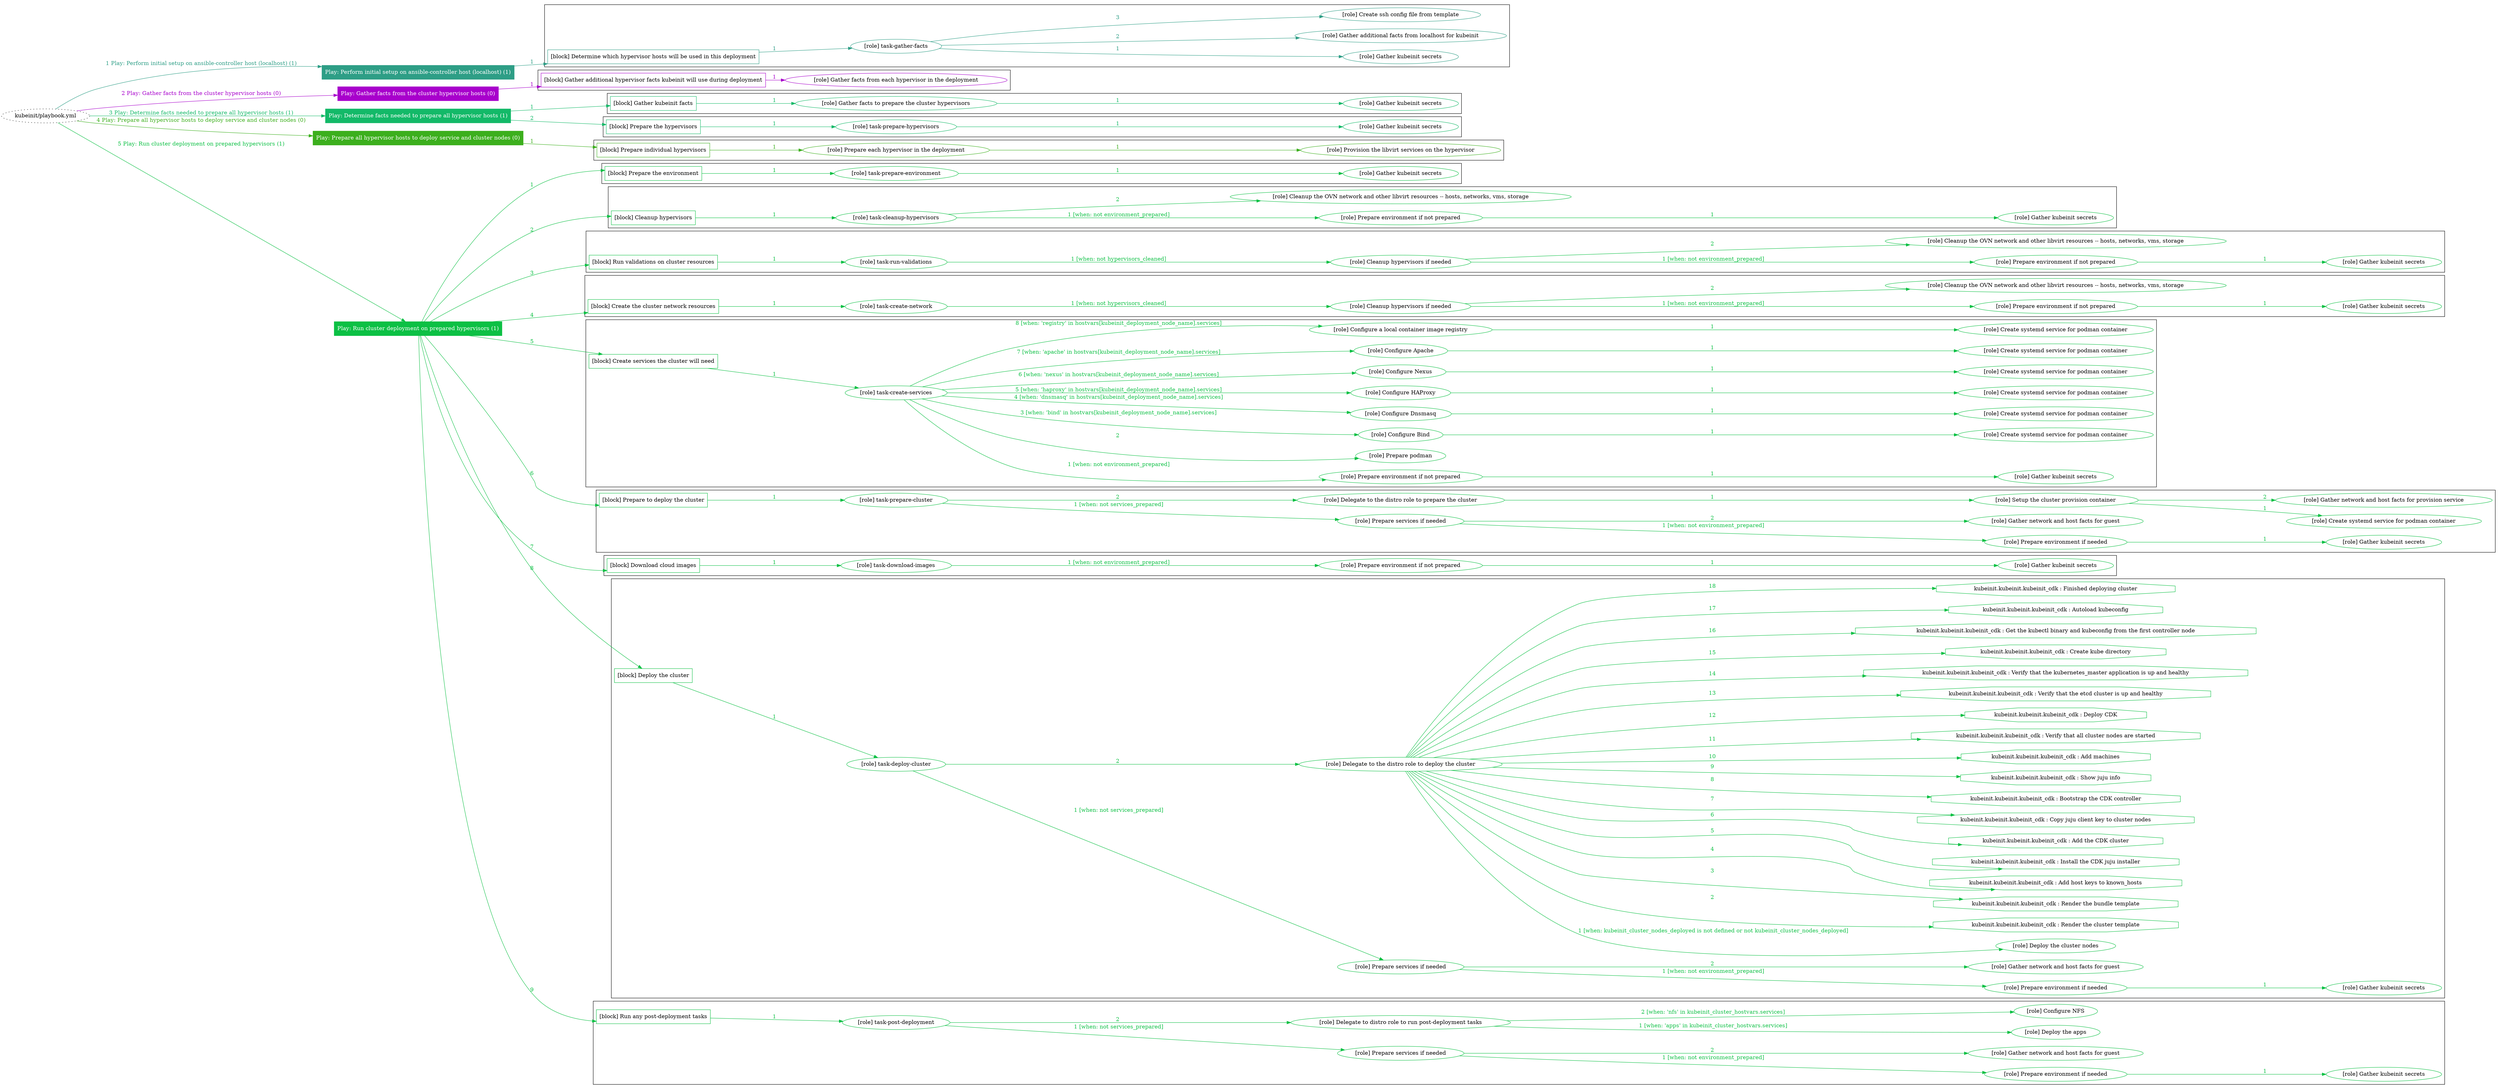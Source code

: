 digraph {
	graph [concentrate=true ordering=in rankdir=LR ratio=fill]
	edge [esep=5 sep=10]
	"kubeinit/playbook.yml" [URL="/home/runner/work/kubeinit/kubeinit/kubeinit/playbook.yml" id=playbook_74b9b837 style=dotted]
	"kubeinit/playbook.yml" -> play_cb6128c9 [label="1 Play: Perform initial setup on ansible-controller host (localhost) (1)" color="#2e9e86" fontcolor="#2e9e86" id=edge_play_cb6128c9 labeltooltip="1 Play: Perform initial setup on ansible-controller host (localhost) (1)" tooltip="1 Play: Perform initial setup on ansible-controller host (localhost) (1)"]
	subgraph "Play: Perform initial setup on ansible-controller host (localhost) (1)" {
		play_cb6128c9 [label="Play: Perform initial setup on ansible-controller host (localhost) (1)" URL="/home/runner/work/kubeinit/kubeinit/kubeinit/playbook.yml" color="#2e9e86" fontcolor="#ffffff" id=play_cb6128c9 shape=box style=filled tooltip=localhost]
		play_cb6128c9 -> block_68d87daf [label=1 color="#2e9e86" fontcolor="#2e9e86" id=edge_block_68d87daf labeltooltip=1 tooltip=1]
		subgraph cluster_block_68d87daf {
			block_68d87daf [label="[block] Determine which hypervisor hosts will be used in this deployment" URL="/home/runner/work/kubeinit/kubeinit/kubeinit/playbook.yml" color="#2e9e86" id=block_68d87daf labeltooltip="Determine which hypervisor hosts will be used in this deployment" shape=box tooltip="Determine which hypervisor hosts will be used in this deployment"]
			block_68d87daf -> role_e45ab89a [label="1 " color="#2e9e86" fontcolor="#2e9e86" id=edge_role_e45ab89a labeltooltip="1 " tooltip="1 "]
			subgraph "task-gather-facts" {
				role_e45ab89a [label="[role] task-gather-facts" URL="/home/runner/work/kubeinit/kubeinit/kubeinit/playbook.yml" color="#2e9e86" id=role_e45ab89a tooltip="task-gather-facts"]
				role_e45ab89a -> role_62c7c957 [label="1 " color="#2e9e86" fontcolor="#2e9e86" id=edge_role_62c7c957 labeltooltip="1 " tooltip="1 "]
				subgraph "Gather kubeinit secrets" {
					role_62c7c957 [label="[role] Gather kubeinit secrets" URL="/home/runner/.ansible/collections/ansible_collections/kubeinit/kubeinit/roles/kubeinit_prepare/tasks/build_hypervisors_group.yml" color="#2e9e86" id=role_62c7c957 tooltip="Gather kubeinit secrets"]
				}
				role_e45ab89a -> role_e9f162c2 [label="2 " color="#2e9e86" fontcolor="#2e9e86" id=edge_role_e9f162c2 labeltooltip="2 " tooltip="2 "]
				subgraph "Gather additional facts from localhost for kubeinit" {
					role_e9f162c2 [label="[role] Gather additional facts from localhost for kubeinit" URL="/home/runner/.ansible/collections/ansible_collections/kubeinit/kubeinit/roles/kubeinit_prepare/tasks/build_hypervisors_group.yml" color="#2e9e86" id=role_e9f162c2 tooltip="Gather additional facts from localhost for kubeinit"]
				}
				role_e45ab89a -> role_9b4baa93 [label="3 " color="#2e9e86" fontcolor="#2e9e86" id=edge_role_9b4baa93 labeltooltip="3 " tooltip="3 "]
				subgraph "Create ssh config file from template" {
					role_9b4baa93 [label="[role] Create ssh config file from template" URL="/home/runner/.ansible/collections/ansible_collections/kubeinit/kubeinit/roles/kubeinit_prepare/tasks/build_hypervisors_group.yml" color="#2e9e86" id=role_9b4baa93 tooltip="Create ssh config file from template"]
				}
			}
		}
	}
	"kubeinit/playbook.yml" -> play_8d3b40df [label="2 Play: Gather facts from the cluster hypervisor hosts (0)" color="#a800cc" fontcolor="#a800cc" id=edge_play_8d3b40df labeltooltip="2 Play: Gather facts from the cluster hypervisor hosts (0)" tooltip="2 Play: Gather facts from the cluster hypervisor hosts (0)"]
	subgraph "Play: Gather facts from the cluster hypervisor hosts (0)" {
		play_8d3b40df [label="Play: Gather facts from the cluster hypervisor hosts (0)" URL="/home/runner/work/kubeinit/kubeinit/kubeinit/playbook.yml" color="#a800cc" fontcolor="#ffffff" id=play_8d3b40df shape=box style=filled tooltip="Play: Gather facts from the cluster hypervisor hosts (0)"]
		play_8d3b40df -> block_5e7b6834 [label=1 color="#a800cc" fontcolor="#a800cc" id=edge_block_5e7b6834 labeltooltip=1 tooltip=1]
		subgraph cluster_block_5e7b6834 {
			block_5e7b6834 [label="[block] Gather additional hypervisor facts kubeinit will use during deployment" URL="/home/runner/work/kubeinit/kubeinit/kubeinit/playbook.yml" color="#a800cc" id=block_5e7b6834 labeltooltip="Gather additional hypervisor facts kubeinit will use during deployment" shape=box tooltip="Gather additional hypervisor facts kubeinit will use during deployment"]
			block_5e7b6834 -> role_90ee331c [label="1 " color="#a800cc" fontcolor="#a800cc" id=edge_role_90ee331c labeltooltip="1 " tooltip="1 "]
			subgraph "Gather facts from each hypervisor in the deployment" {
				role_90ee331c [label="[role] Gather facts from each hypervisor in the deployment" URL="/home/runner/work/kubeinit/kubeinit/kubeinit/playbook.yml" color="#a800cc" id=role_90ee331c tooltip="Gather facts from each hypervisor in the deployment"]
			}
		}
	}
	"kubeinit/playbook.yml" -> play_0e49cf30 [label="3 Play: Determine facts needed to prepare all hypervisor hosts (1)" color="#13b968" fontcolor="#13b968" id=edge_play_0e49cf30 labeltooltip="3 Play: Determine facts needed to prepare all hypervisor hosts (1)" tooltip="3 Play: Determine facts needed to prepare all hypervisor hosts (1)"]
	subgraph "Play: Determine facts needed to prepare all hypervisor hosts (1)" {
		play_0e49cf30 [label="Play: Determine facts needed to prepare all hypervisor hosts (1)" URL="/home/runner/work/kubeinit/kubeinit/kubeinit/playbook.yml" color="#13b968" fontcolor="#ffffff" id=play_0e49cf30 shape=box style=filled tooltip=localhost]
		play_0e49cf30 -> block_2b85941a [label=1 color="#13b968" fontcolor="#13b968" id=edge_block_2b85941a labeltooltip=1 tooltip=1]
		subgraph cluster_block_2b85941a {
			block_2b85941a [label="[block] Gather kubeinit facts" URL="/home/runner/work/kubeinit/kubeinit/kubeinit/playbook.yml" color="#13b968" id=block_2b85941a labeltooltip="Gather kubeinit facts" shape=box tooltip="Gather kubeinit facts"]
			block_2b85941a -> role_734cbf9d [label="1 " color="#13b968" fontcolor="#13b968" id=edge_role_734cbf9d labeltooltip="1 " tooltip="1 "]
			subgraph "Gather facts to prepare the cluster hypervisors" {
				role_734cbf9d [label="[role] Gather facts to prepare the cluster hypervisors" URL="/home/runner/work/kubeinit/kubeinit/kubeinit/playbook.yml" color="#13b968" id=role_734cbf9d tooltip="Gather facts to prepare the cluster hypervisors"]
				role_734cbf9d -> role_45d5f72b [label="1 " color="#13b968" fontcolor="#13b968" id=edge_role_45d5f72b labeltooltip="1 " tooltip="1 "]
				subgraph "Gather kubeinit secrets" {
					role_45d5f72b [label="[role] Gather kubeinit secrets" URL="/home/runner/.ansible/collections/ansible_collections/kubeinit/kubeinit/roles/kubeinit_prepare/tasks/gather_kubeinit_facts.yml" color="#13b968" id=role_45d5f72b tooltip="Gather kubeinit secrets"]
				}
			}
		}
		play_0e49cf30 -> block_214666ce [label=2 color="#13b968" fontcolor="#13b968" id=edge_block_214666ce labeltooltip=2 tooltip=2]
		subgraph cluster_block_214666ce {
			block_214666ce [label="[block] Prepare the hypervisors" URL="/home/runner/work/kubeinit/kubeinit/kubeinit/playbook.yml" color="#13b968" id=block_214666ce labeltooltip="Prepare the hypervisors" shape=box tooltip="Prepare the hypervisors"]
			block_214666ce -> role_1ff49be8 [label="1 " color="#13b968" fontcolor="#13b968" id=edge_role_1ff49be8 labeltooltip="1 " tooltip="1 "]
			subgraph "task-prepare-hypervisors" {
				role_1ff49be8 [label="[role] task-prepare-hypervisors" URL="/home/runner/work/kubeinit/kubeinit/kubeinit/playbook.yml" color="#13b968" id=role_1ff49be8 tooltip="task-prepare-hypervisors"]
				role_1ff49be8 -> role_e4c354c8 [label="1 " color="#13b968" fontcolor="#13b968" id=edge_role_e4c354c8 labeltooltip="1 " tooltip="1 "]
				subgraph "Gather kubeinit secrets" {
					role_e4c354c8 [label="[role] Gather kubeinit secrets" URL="/home/runner/.ansible/collections/ansible_collections/kubeinit/kubeinit/roles/kubeinit_prepare/tasks/gather_kubeinit_facts.yml" color="#13b968" id=role_e4c354c8 tooltip="Gather kubeinit secrets"]
				}
			}
		}
	}
	"kubeinit/playbook.yml" -> play_a740b4a8 [label="4 Play: Prepare all hypervisor hosts to deploy service and cluster nodes (0)" color="#3caf1d" fontcolor="#3caf1d" id=edge_play_a740b4a8 labeltooltip="4 Play: Prepare all hypervisor hosts to deploy service and cluster nodes (0)" tooltip="4 Play: Prepare all hypervisor hosts to deploy service and cluster nodes (0)"]
	subgraph "Play: Prepare all hypervisor hosts to deploy service and cluster nodes (0)" {
		play_a740b4a8 [label="Play: Prepare all hypervisor hosts to deploy service and cluster nodes (0)" URL="/home/runner/work/kubeinit/kubeinit/kubeinit/playbook.yml" color="#3caf1d" fontcolor="#ffffff" id=play_a740b4a8 shape=box style=filled tooltip="Play: Prepare all hypervisor hosts to deploy service and cluster nodes (0)"]
		play_a740b4a8 -> block_0532639c [label=1 color="#3caf1d" fontcolor="#3caf1d" id=edge_block_0532639c labeltooltip=1 tooltip=1]
		subgraph cluster_block_0532639c {
			block_0532639c [label="[block] Prepare individual hypervisors" URL="/home/runner/work/kubeinit/kubeinit/kubeinit/playbook.yml" color="#3caf1d" id=block_0532639c labeltooltip="Prepare individual hypervisors" shape=box tooltip="Prepare individual hypervisors"]
			block_0532639c -> role_37164270 [label="1 " color="#3caf1d" fontcolor="#3caf1d" id=edge_role_37164270 labeltooltip="1 " tooltip="1 "]
			subgraph "Prepare each hypervisor in the deployment" {
				role_37164270 [label="[role] Prepare each hypervisor in the deployment" URL="/home/runner/work/kubeinit/kubeinit/kubeinit/playbook.yml" color="#3caf1d" id=role_37164270 tooltip="Prepare each hypervisor in the deployment"]
				role_37164270 -> role_5d190d80 [label="1 " color="#3caf1d" fontcolor="#3caf1d" id=edge_role_5d190d80 labeltooltip="1 " tooltip="1 "]
				subgraph "Provision the libvirt services on the hypervisor" {
					role_5d190d80 [label="[role] Provision the libvirt services on the hypervisor" URL="/home/runner/.ansible/collections/ansible_collections/kubeinit/kubeinit/roles/kubeinit_prepare/tasks/prepare_hypervisor.yml" color="#3caf1d" id=role_5d190d80 tooltip="Provision the libvirt services on the hypervisor"]
				}
			}
		}
	}
	"kubeinit/playbook.yml" -> play_64e8f855 [label="5 Play: Run cluster deployment on prepared hypervisors (1)" color="#0cc044" fontcolor="#0cc044" id=edge_play_64e8f855 labeltooltip="5 Play: Run cluster deployment on prepared hypervisors (1)" tooltip="5 Play: Run cluster deployment on prepared hypervisors (1)"]
	subgraph "Play: Run cluster deployment on prepared hypervisors (1)" {
		play_64e8f855 [label="Play: Run cluster deployment on prepared hypervisors (1)" URL="/home/runner/work/kubeinit/kubeinit/kubeinit/playbook.yml" color="#0cc044" fontcolor="#ffffff" id=play_64e8f855 shape=box style=filled tooltip=localhost]
		play_64e8f855 -> block_0c409f95 [label=1 color="#0cc044" fontcolor="#0cc044" id=edge_block_0c409f95 labeltooltip=1 tooltip=1]
		subgraph cluster_block_0c409f95 {
			block_0c409f95 [label="[block] Prepare the environment" URL="/home/runner/work/kubeinit/kubeinit/kubeinit/playbook.yml" color="#0cc044" id=block_0c409f95 labeltooltip="Prepare the environment" shape=box tooltip="Prepare the environment"]
			block_0c409f95 -> role_007ab967 [label="1 " color="#0cc044" fontcolor="#0cc044" id=edge_role_007ab967 labeltooltip="1 " tooltip="1 "]
			subgraph "task-prepare-environment" {
				role_007ab967 [label="[role] task-prepare-environment" URL="/home/runner/work/kubeinit/kubeinit/kubeinit/playbook.yml" color="#0cc044" id=role_007ab967 tooltip="task-prepare-environment"]
				role_007ab967 -> role_e6ddeab7 [label="1 " color="#0cc044" fontcolor="#0cc044" id=edge_role_e6ddeab7 labeltooltip="1 " tooltip="1 "]
				subgraph "Gather kubeinit secrets" {
					role_e6ddeab7 [label="[role] Gather kubeinit secrets" URL="/home/runner/.ansible/collections/ansible_collections/kubeinit/kubeinit/roles/kubeinit_prepare/tasks/gather_kubeinit_facts.yml" color="#0cc044" id=role_e6ddeab7 tooltip="Gather kubeinit secrets"]
				}
			}
		}
		play_64e8f855 -> block_1e3b0181 [label=2 color="#0cc044" fontcolor="#0cc044" id=edge_block_1e3b0181 labeltooltip=2 tooltip=2]
		subgraph cluster_block_1e3b0181 {
			block_1e3b0181 [label="[block] Cleanup hypervisors" URL="/home/runner/work/kubeinit/kubeinit/kubeinit/playbook.yml" color="#0cc044" id=block_1e3b0181 labeltooltip="Cleanup hypervisors" shape=box tooltip="Cleanup hypervisors"]
			block_1e3b0181 -> role_24b77a53 [label="1 " color="#0cc044" fontcolor="#0cc044" id=edge_role_24b77a53 labeltooltip="1 " tooltip="1 "]
			subgraph "task-cleanup-hypervisors" {
				role_24b77a53 [label="[role] task-cleanup-hypervisors" URL="/home/runner/work/kubeinit/kubeinit/kubeinit/playbook.yml" color="#0cc044" id=role_24b77a53 tooltip="task-cleanup-hypervisors"]
				role_24b77a53 -> role_3ee3a8bc [label="1 [when: not environment_prepared]" color="#0cc044" fontcolor="#0cc044" id=edge_role_3ee3a8bc labeltooltip="1 [when: not environment_prepared]" tooltip="1 [when: not environment_prepared]"]
				subgraph "Prepare environment if not prepared" {
					role_3ee3a8bc [label="[role] Prepare environment if not prepared" URL="/home/runner/.ansible/collections/ansible_collections/kubeinit/kubeinit/roles/kubeinit_prepare/tasks/cleanup_hypervisors.yml" color="#0cc044" id=role_3ee3a8bc tooltip="Prepare environment if not prepared"]
					role_3ee3a8bc -> role_c7ae40b1 [label="1 " color="#0cc044" fontcolor="#0cc044" id=edge_role_c7ae40b1 labeltooltip="1 " tooltip="1 "]
					subgraph "Gather kubeinit secrets" {
						role_c7ae40b1 [label="[role] Gather kubeinit secrets" URL="/home/runner/.ansible/collections/ansible_collections/kubeinit/kubeinit/roles/kubeinit_prepare/tasks/gather_kubeinit_facts.yml" color="#0cc044" id=role_c7ae40b1 tooltip="Gather kubeinit secrets"]
					}
				}
				role_24b77a53 -> role_521294d5 [label="2 " color="#0cc044" fontcolor="#0cc044" id=edge_role_521294d5 labeltooltip="2 " tooltip="2 "]
				subgraph "Cleanup the OVN network and other libvirt resources -- hosts, networks, vms, storage" {
					role_521294d5 [label="[role] Cleanup the OVN network and other libvirt resources -- hosts, networks, vms, storage" URL="/home/runner/.ansible/collections/ansible_collections/kubeinit/kubeinit/roles/kubeinit_prepare/tasks/cleanup_hypervisors.yml" color="#0cc044" id=role_521294d5 tooltip="Cleanup the OVN network and other libvirt resources -- hosts, networks, vms, storage"]
				}
			}
		}
		play_64e8f855 -> block_4379a05d [label=3 color="#0cc044" fontcolor="#0cc044" id=edge_block_4379a05d labeltooltip=3 tooltip=3]
		subgraph cluster_block_4379a05d {
			block_4379a05d [label="[block] Run validations on cluster resources" URL="/home/runner/work/kubeinit/kubeinit/kubeinit/playbook.yml" color="#0cc044" id=block_4379a05d labeltooltip="Run validations on cluster resources" shape=box tooltip="Run validations on cluster resources"]
			block_4379a05d -> role_0196818a [label="1 " color="#0cc044" fontcolor="#0cc044" id=edge_role_0196818a labeltooltip="1 " tooltip="1 "]
			subgraph "task-run-validations" {
				role_0196818a [label="[role] task-run-validations" URL="/home/runner/work/kubeinit/kubeinit/kubeinit/playbook.yml" color="#0cc044" id=role_0196818a tooltip="task-run-validations"]
				role_0196818a -> role_8916017a [label="1 [when: not hypervisors_cleaned]" color="#0cc044" fontcolor="#0cc044" id=edge_role_8916017a labeltooltip="1 [when: not hypervisors_cleaned]" tooltip="1 [when: not hypervisors_cleaned]"]
				subgraph "Cleanup hypervisors if needed" {
					role_8916017a [label="[role] Cleanup hypervisors if needed" URL="/home/runner/.ansible/collections/ansible_collections/kubeinit/kubeinit/roles/kubeinit_validations/tasks/main.yml" color="#0cc044" id=role_8916017a tooltip="Cleanup hypervisors if needed"]
					role_8916017a -> role_165d2122 [label="1 [when: not environment_prepared]" color="#0cc044" fontcolor="#0cc044" id=edge_role_165d2122 labeltooltip="1 [when: not environment_prepared]" tooltip="1 [when: not environment_prepared]"]
					subgraph "Prepare environment if not prepared" {
						role_165d2122 [label="[role] Prepare environment if not prepared" URL="/home/runner/.ansible/collections/ansible_collections/kubeinit/kubeinit/roles/kubeinit_prepare/tasks/cleanup_hypervisors.yml" color="#0cc044" id=role_165d2122 tooltip="Prepare environment if not prepared"]
						role_165d2122 -> role_3a605954 [label="1 " color="#0cc044" fontcolor="#0cc044" id=edge_role_3a605954 labeltooltip="1 " tooltip="1 "]
						subgraph "Gather kubeinit secrets" {
							role_3a605954 [label="[role] Gather kubeinit secrets" URL="/home/runner/.ansible/collections/ansible_collections/kubeinit/kubeinit/roles/kubeinit_prepare/tasks/gather_kubeinit_facts.yml" color="#0cc044" id=role_3a605954 tooltip="Gather kubeinit secrets"]
						}
					}
					role_8916017a -> role_fe0e7e5e [label="2 " color="#0cc044" fontcolor="#0cc044" id=edge_role_fe0e7e5e labeltooltip="2 " tooltip="2 "]
					subgraph "Cleanup the OVN network and other libvirt resources -- hosts, networks, vms, storage" {
						role_fe0e7e5e [label="[role] Cleanup the OVN network and other libvirt resources -- hosts, networks, vms, storage" URL="/home/runner/.ansible/collections/ansible_collections/kubeinit/kubeinit/roles/kubeinit_prepare/tasks/cleanup_hypervisors.yml" color="#0cc044" id=role_fe0e7e5e tooltip="Cleanup the OVN network and other libvirt resources -- hosts, networks, vms, storage"]
					}
				}
			}
		}
		play_64e8f855 -> block_f03aaf1e [label=4 color="#0cc044" fontcolor="#0cc044" id=edge_block_f03aaf1e labeltooltip=4 tooltip=4]
		subgraph cluster_block_f03aaf1e {
			block_f03aaf1e [label="[block] Create the cluster network resources" URL="/home/runner/work/kubeinit/kubeinit/kubeinit/playbook.yml" color="#0cc044" id=block_f03aaf1e labeltooltip="Create the cluster network resources" shape=box tooltip="Create the cluster network resources"]
			block_f03aaf1e -> role_8a92bd11 [label="1 " color="#0cc044" fontcolor="#0cc044" id=edge_role_8a92bd11 labeltooltip="1 " tooltip="1 "]
			subgraph "task-create-network" {
				role_8a92bd11 [label="[role] task-create-network" URL="/home/runner/work/kubeinit/kubeinit/kubeinit/playbook.yml" color="#0cc044" id=role_8a92bd11 tooltip="task-create-network"]
				role_8a92bd11 -> role_09925e36 [label="1 [when: not hypervisors_cleaned]" color="#0cc044" fontcolor="#0cc044" id=edge_role_09925e36 labeltooltip="1 [when: not hypervisors_cleaned]" tooltip="1 [when: not hypervisors_cleaned]"]
				subgraph "Cleanup hypervisors if needed" {
					role_09925e36 [label="[role] Cleanup hypervisors if needed" URL="/home/runner/.ansible/collections/ansible_collections/kubeinit/kubeinit/roles/kubeinit_libvirt/tasks/create_network.yml" color="#0cc044" id=role_09925e36 tooltip="Cleanup hypervisors if needed"]
					role_09925e36 -> role_ef592978 [label="1 [when: not environment_prepared]" color="#0cc044" fontcolor="#0cc044" id=edge_role_ef592978 labeltooltip="1 [when: not environment_prepared]" tooltip="1 [when: not environment_prepared]"]
					subgraph "Prepare environment if not prepared" {
						role_ef592978 [label="[role] Prepare environment if not prepared" URL="/home/runner/.ansible/collections/ansible_collections/kubeinit/kubeinit/roles/kubeinit_prepare/tasks/cleanup_hypervisors.yml" color="#0cc044" id=role_ef592978 tooltip="Prepare environment if not prepared"]
						role_ef592978 -> role_051a9ae9 [label="1 " color="#0cc044" fontcolor="#0cc044" id=edge_role_051a9ae9 labeltooltip="1 " tooltip="1 "]
						subgraph "Gather kubeinit secrets" {
							role_051a9ae9 [label="[role] Gather kubeinit secrets" URL="/home/runner/.ansible/collections/ansible_collections/kubeinit/kubeinit/roles/kubeinit_prepare/tasks/gather_kubeinit_facts.yml" color="#0cc044" id=role_051a9ae9 tooltip="Gather kubeinit secrets"]
						}
					}
					role_09925e36 -> role_99a25b15 [label="2 " color="#0cc044" fontcolor="#0cc044" id=edge_role_99a25b15 labeltooltip="2 " tooltip="2 "]
					subgraph "Cleanup the OVN network and other libvirt resources -- hosts, networks, vms, storage" {
						role_99a25b15 [label="[role] Cleanup the OVN network and other libvirt resources -- hosts, networks, vms, storage" URL="/home/runner/.ansible/collections/ansible_collections/kubeinit/kubeinit/roles/kubeinit_prepare/tasks/cleanup_hypervisors.yml" color="#0cc044" id=role_99a25b15 tooltip="Cleanup the OVN network and other libvirt resources -- hosts, networks, vms, storage"]
					}
				}
			}
		}
		play_64e8f855 -> block_78ec5926 [label=5 color="#0cc044" fontcolor="#0cc044" id=edge_block_78ec5926 labeltooltip=5 tooltip=5]
		subgraph cluster_block_78ec5926 {
			block_78ec5926 [label="[block] Create services the cluster will need" URL="/home/runner/work/kubeinit/kubeinit/kubeinit/playbook.yml" color="#0cc044" id=block_78ec5926 labeltooltip="Create services the cluster will need" shape=box tooltip="Create services the cluster will need"]
			block_78ec5926 -> role_74f56410 [label="1 " color="#0cc044" fontcolor="#0cc044" id=edge_role_74f56410 labeltooltip="1 " tooltip="1 "]
			subgraph "task-create-services" {
				role_74f56410 [label="[role] task-create-services" URL="/home/runner/work/kubeinit/kubeinit/kubeinit/playbook.yml" color="#0cc044" id=role_74f56410 tooltip="task-create-services"]
				role_74f56410 -> role_4a7ec701 [label="1 [when: not environment_prepared]" color="#0cc044" fontcolor="#0cc044" id=edge_role_4a7ec701 labeltooltip="1 [when: not environment_prepared]" tooltip="1 [when: not environment_prepared]"]
				subgraph "Prepare environment if not prepared" {
					role_4a7ec701 [label="[role] Prepare environment if not prepared" URL="/home/runner/.ansible/collections/ansible_collections/kubeinit/kubeinit/roles/kubeinit_services/tasks/main.yml" color="#0cc044" id=role_4a7ec701 tooltip="Prepare environment if not prepared"]
					role_4a7ec701 -> role_5b59f577 [label="1 " color="#0cc044" fontcolor="#0cc044" id=edge_role_5b59f577 labeltooltip="1 " tooltip="1 "]
					subgraph "Gather kubeinit secrets" {
						role_5b59f577 [label="[role] Gather kubeinit secrets" URL="/home/runner/.ansible/collections/ansible_collections/kubeinit/kubeinit/roles/kubeinit_prepare/tasks/gather_kubeinit_facts.yml" color="#0cc044" id=role_5b59f577 tooltip="Gather kubeinit secrets"]
					}
				}
				role_74f56410 -> role_84886512 [label="2 " color="#0cc044" fontcolor="#0cc044" id=edge_role_84886512 labeltooltip="2 " tooltip="2 "]
				subgraph "Prepare podman" {
					role_84886512 [label="[role] Prepare podman" URL="/home/runner/.ansible/collections/ansible_collections/kubeinit/kubeinit/roles/kubeinit_services/tasks/00_create_service_pod.yml" color="#0cc044" id=role_84886512 tooltip="Prepare podman"]
				}
				role_74f56410 -> role_83f661e9 [label="3 [when: 'bind' in hostvars[kubeinit_deployment_node_name].services]" color="#0cc044" fontcolor="#0cc044" id=edge_role_83f661e9 labeltooltip="3 [when: 'bind' in hostvars[kubeinit_deployment_node_name].services]" tooltip="3 [when: 'bind' in hostvars[kubeinit_deployment_node_name].services]"]
				subgraph "Configure Bind" {
					role_83f661e9 [label="[role] Configure Bind" URL="/home/runner/.ansible/collections/ansible_collections/kubeinit/kubeinit/roles/kubeinit_services/tasks/start_services_containers.yml" color="#0cc044" id=role_83f661e9 tooltip="Configure Bind"]
					role_83f661e9 -> role_d5cb53a9 [label="1 " color="#0cc044" fontcolor="#0cc044" id=edge_role_d5cb53a9 labeltooltip="1 " tooltip="1 "]
					subgraph "Create systemd service for podman container" {
						role_d5cb53a9 [label="[role] Create systemd service for podman container" URL="/home/runner/.ansible/collections/ansible_collections/kubeinit/kubeinit/roles/kubeinit_bind/tasks/main.yml" color="#0cc044" id=role_d5cb53a9 tooltip="Create systemd service for podman container"]
					}
				}
				role_74f56410 -> role_76089c42 [label="4 [when: 'dnsmasq' in hostvars[kubeinit_deployment_node_name].services]" color="#0cc044" fontcolor="#0cc044" id=edge_role_76089c42 labeltooltip="4 [when: 'dnsmasq' in hostvars[kubeinit_deployment_node_name].services]" tooltip="4 [when: 'dnsmasq' in hostvars[kubeinit_deployment_node_name].services]"]
				subgraph "Configure Dnsmasq" {
					role_76089c42 [label="[role] Configure Dnsmasq" URL="/home/runner/.ansible/collections/ansible_collections/kubeinit/kubeinit/roles/kubeinit_services/tasks/start_services_containers.yml" color="#0cc044" id=role_76089c42 tooltip="Configure Dnsmasq"]
					role_76089c42 -> role_2278c4c8 [label="1 " color="#0cc044" fontcolor="#0cc044" id=edge_role_2278c4c8 labeltooltip="1 " tooltip="1 "]
					subgraph "Create systemd service for podman container" {
						role_2278c4c8 [label="[role] Create systemd service for podman container" URL="/home/runner/.ansible/collections/ansible_collections/kubeinit/kubeinit/roles/kubeinit_dnsmasq/tasks/main.yml" color="#0cc044" id=role_2278c4c8 tooltip="Create systemd service for podman container"]
					}
				}
				role_74f56410 -> role_e17af471 [label="5 [when: 'haproxy' in hostvars[kubeinit_deployment_node_name].services]" color="#0cc044" fontcolor="#0cc044" id=edge_role_e17af471 labeltooltip="5 [when: 'haproxy' in hostvars[kubeinit_deployment_node_name].services]" tooltip="5 [when: 'haproxy' in hostvars[kubeinit_deployment_node_name].services]"]
				subgraph "Configure HAProxy" {
					role_e17af471 [label="[role] Configure HAProxy" URL="/home/runner/.ansible/collections/ansible_collections/kubeinit/kubeinit/roles/kubeinit_services/tasks/start_services_containers.yml" color="#0cc044" id=role_e17af471 tooltip="Configure HAProxy"]
					role_e17af471 -> role_c58196a9 [label="1 " color="#0cc044" fontcolor="#0cc044" id=edge_role_c58196a9 labeltooltip="1 " tooltip="1 "]
					subgraph "Create systemd service for podman container" {
						role_c58196a9 [label="[role] Create systemd service for podman container" URL="/home/runner/.ansible/collections/ansible_collections/kubeinit/kubeinit/roles/kubeinit_haproxy/tasks/main.yml" color="#0cc044" id=role_c58196a9 tooltip="Create systemd service for podman container"]
					}
				}
				role_74f56410 -> role_1c3fc192 [label="6 [when: 'nexus' in hostvars[kubeinit_deployment_node_name].services]" color="#0cc044" fontcolor="#0cc044" id=edge_role_1c3fc192 labeltooltip="6 [when: 'nexus' in hostvars[kubeinit_deployment_node_name].services]" tooltip="6 [when: 'nexus' in hostvars[kubeinit_deployment_node_name].services]"]
				subgraph "Configure Nexus" {
					role_1c3fc192 [label="[role] Configure Nexus" URL="/home/runner/.ansible/collections/ansible_collections/kubeinit/kubeinit/roles/kubeinit_services/tasks/start_services_containers.yml" color="#0cc044" id=role_1c3fc192 tooltip="Configure Nexus"]
					role_1c3fc192 -> role_162d45d1 [label="1 " color="#0cc044" fontcolor="#0cc044" id=edge_role_162d45d1 labeltooltip="1 " tooltip="1 "]
					subgraph "Create systemd service for podman container" {
						role_162d45d1 [label="[role] Create systemd service for podman container" URL="/home/runner/.ansible/collections/ansible_collections/kubeinit/kubeinit/roles/kubeinit_nexus/tasks/main.yml" color="#0cc044" id=role_162d45d1 tooltip="Create systemd service for podman container"]
					}
				}
				role_74f56410 -> role_bebfa577 [label="7 [when: 'apache' in hostvars[kubeinit_deployment_node_name].services]" color="#0cc044" fontcolor="#0cc044" id=edge_role_bebfa577 labeltooltip="7 [when: 'apache' in hostvars[kubeinit_deployment_node_name].services]" tooltip="7 [when: 'apache' in hostvars[kubeinit_deployment_node_name].services]"]
				subgraph "Configure Apache" {
					role_bebfa577 [label="[role] Configure Apache" URL="/home/runner/.ansible/collections/ansible_collections/kubeinit/kubeinit/roles/kubeinit_services/tasks/start_services_containers.yml" color="#0cc044" id=role_bebfa577 tooltip="Configure Apache"]
					role_bebfa577 -> role_1f3ebf36 [label="1 " color="#0cc044" fontcolor="#0cc044" id=edge_role_1f3ebf36 labeltooltip="1 " tooltip="1 "]
					subgraph "Create systemd service for podman container" {
						role_1f3ebf36 [label="[role] Create systemd service for podman container" URL="/home/runner/.ansible/collections/ansible_collections/kubeinit/kubeinit/roles/kubeinit_apache/tasks/main.yml" color="#0cc044" id=role_1f3ebf36 tooltip="Create systemd service for podman container"]
					}
				}
				role_74f56410 -> role_dda9a1bc [label="8 [when: 'registry' in hostvars[kubeinit_deployment_node_name].services]" color="#0cc044" fontcolor="#0cc044" id=edge_role_dda9a1bc labeltooltip="8 [when: 'registry' in hostvars[kubeinit_deployment_node_name].services]" tooltip="8 [when: 'registry' in hostvars[kubeinit_deployment_node_name].services]"]
				subgraph "Configure a local container image registry" {
					role_dda9a1bc [label="[role] Configure a local container image registry" URL="/home/runner/.ansible/collections/ansible_collections/kubeinit/kubeinit/roles/kubeinit_services/tasks/start_services_containers.yml" color="#0cc044" id=role_dda9a1bc tooltip="Configure a local container image registry"]
					role_dda9a1bc -> role_09fe55f3 [label="1 " color="#0cc044" fontcolor="#0cc044" id=edge_role_09fe55f3 labeltooltip="1 " tooltip="1 "]
					subgraph "Create systemd service for podman container" {
						role_09fe55f3 [label="[role] Create systemd service for podman container" URL="/home/runner/.ansible/collections/ansible_collections/kubeinit/kubeinit/roles/kubeinit_registry/tasks/main.yml" color="#0cc044" id=role_09fe55f3 tooltip="Create systemd service for podman container"]
					}
				}
			}
		}
		play_64e8f855 -> block_6e0c0299 [label=6 color="#0cc044" fontcolor="#0cc044" id=edge_block_6e0c0299 labeltooltip=6 tooltip=6]
		subgraph cluster_block_6e0c0299 {
			block_6e0c0299 [label="[block] Prepare to deploy the cluster" URL="/home/runner/work/kubeinit/kubeinit/kubeinit/playbook.yml" color="#0cc044" id=block_6e0c0299 labeltooltip="Prepare to deploy the cluster" shape=box tooltip="Prepare to deploy the cluster"]
			block_6e0c0299 -> role_51a42c78 [label="1 " color="#0cc044" fontcolor="#0cc044" id=edge_role_51a42c78 labeltooltip="1 " tooltip="1 "]
			subgraph "task-prepare-cluster" {
				role_51a42c78 [label="[role] task-prepare-cluster" URL="/home/runner/work/kubeinit/kubeinit/kubeinit/playbook.yml" color="#0cc044" id=role_51a42c78 tooltip="task-prepare-cluster"]
				role_51a42c78 -> role_e8d1032d [label="1 [when: not services_prepared]" color="#0cc044" fontcolor="#0cc044" id=edge_role_e8d1032d labeltooltip="1 [when: not services_prepared]" tooltip="1 [when: not services_prepared]"]
				subgraph "Prepare services if needed" {
					role_e8d1032d [label="[role] Prepare services if needed" URL="/home/runner/.ansible/collections/ansible_collections/kubeinit/kubeinit/roles/kubeinit_prepare/tasks/prepare_cluster.yml" color="#0cc044" id=role_e8d1032d tooltip="Prepare services if needed"]
					role_e8d1032d -> role_cf5fce1f [label="1 [when: not environment_prepared]" color="#0cc044" fontcolor="#0cc044" id=edge_role_cf5fce1f labeltooltip="1 [when: not environment_prepared]" tooltip="1 [when: not environment_prepared]"]
					subgraph "Prepare environment if needed" {
						role_cf5fce1f [label="[role] Prepare environment if needed" URL="/home/runner/.ansible/collections/ansible_collections/kubeinit/kubeinit/roles/kubeinit_services/tasks/prepare_services.yml" color="#0cc044" id=role_cf5fce1f tooltip="Prepare environment if needed"]
						role_cf5fce1f -> role_94e55213 [label="1 " color="#0cc044" fontcolor="#0cc044" id=edge_role_94e55213 labeltooltip="1 " tooltip="1 "]
						subgraph "Gather kubeinit secrets" {
							role_94e55213 [label="[role] Gather kubeinit secrets" URL="/home/runner/.ansible/collections/ansible_collections/kubeinit/kubeinit/roles/kubeinit_prepare/tasks/gather_kubeinit_facts.yml" color="#0cc044" id=role_94e55213 tooltip="Gather kubeinit secrets"]
						}
					}
					role_e8d1032d -> role_19d5c119 [label="2 " color="#0cc044" fontcolor="#0cc044" id=edge_role_19d5c119 labeltooltip="2 " tooltip="2 "]
					subgraph "Gather network and host facts for guest" {
						role_19d5c119 [label="[role] Gather network and host facts for guest" URL="/home/runner/.ansible/collections/ansible_collections/kubeinit/kubeinit/roles/kubeinit_services/tasks/prepare_services.yml" color="#0cc044" id=role_19d5c119 tooltip="Gather network and host facts for guest"]
					}
				}
				role_51a42c78 -> role_bc57855b [label="2 " color="#0cc044" fontcolor="#0cc044" id=edge_role_bc57855b labeltooltip="2 " tooltip="2 "]
				subgraph "Delegate to the distro role to prepare the cluster" {
					role_bc57855b [label="[role] Delegate to the distro role to prepare the cluster" URL="/home/runner/.ansible/collections/ansible_collections/kubeinit/kubeinit/roles/kubeinit_prepare/tasks/prepare_cluster.yml" color="#0cc044" id=role_bc57855b tooltip="Delegate to the distro role to prepare the cluster"]
					role_bc57855b -> role_7820429d [label="1 " color="#0cc044" fontcolor="#0cc044" id=edge_role_7820429d labeltooltip="1 " tooltip="1 "]
					subgraph "Setup the cluster provision container" {
						role_7820429d [label="[role] Setup the cluster provision container" URL="/home/runner/.ansible/collections/ansible_collections/kubeinit/kubeinit/roles/kubeinit_cdk/tasks/prepare_cluster.yml" color="#0cc044" id=role_7820429d tooltip="Setup the cluster provision container"]
						role_7820429d -> role_06970b86 [label="1 " color="#0cc044" fontcolor="#0cc044" id=edge_role_06970b86 labeltooltip="1 " tooltip="1 "]
						subgraph "Create systemd service for podman container" {
							role_06970b86 [label="[role] Create systemd service for podman container" URL="/home/runner/.ansible/collections/ansible_collections/kubeinit/kubeinit/roles/kubeinit_services/tasks/create_provision_container.yml" color="#0cc044" id=role_06970b86 tooltip="Create systemd service for podman container"]
						}
						role_7820429d -> role_a6c43330 [label="2 " color="#0cc044" fontcolor="#0cc044" id=edge_role_a6c43330 labeltooltip="2 " tooltip="2 "]
						subgraph "Gather network and host facts for provision service" {
							role_a6c43330 [label="[role] Gather network and host facts for provision service" URL="/home/runner/.ansible/collections/ansible_collections/kubeinit/kubeinit/roles/kubeinit_services/tasks/create_provision_container.yml" color="#0cc044" id=role_a6c43330 tooltip="Gather network and host facts for provision service"]
						}
					}
				}
			}
		}
		play_64e8f855 -> block_07633e9f [label=7 color="#0cc044" fontcolor="#0cc044" id=edge_block_07633e9f labeltooltip=7 tooltip=7]
		subgraph cluster_block_07633e9f {
			block_07633e9f [label="[block] Download cloud images" URL="/home/runner/work/kubeinit/kubeinit/kubeinit/playbook.yml" color="#0cc044" id=block_07633e9f labeltooltip="Download cloud images" shape=box tooltip="Download cloud images"]
			block_07633e9f -> role_921d8500 [label="1 " color="#0cc044" fontcolor="#0cc044" id=edge_role_921d8500 labeltooltip="1 " tooltip="1 "]
			subgraph "task-download-images" {
				role_921d8500 [label="[role] task-download-images" URL="/home/runner/work/kubeinit/kubeinit/kubeinit/playbook.yml" color="#0cc044" id=role_921d8500 tooltip="task-download-images"]
				role_921d8500 -> role_f0498963 [label="1 [when: not environment_prepared]" color="#0cc044" fontcolor="#0cc044" id=edge_role_f0498963 labeltooltip="1 [when: not environment_prepared]" tooltip="1 [when: not environment_prepared]"]
				subgraph "Prepare environment if not prepared" {
					role_f0498963 [label="[role] Prepare environment if not prepared" URL="/home/runner/.ansible/collections/ansible_collections/kubeinit/kubeinit/roles/kubeinit_libvirt/tasks/download_cloud_images.yml" color="#0cc044" id=role_f0498963 tooltip="Prepare environment if not prepared"]
					role_f0498963 -> role_c0106749 [label="1 " color="#0cc044" fontcolor="#0cc044" id=edge_role_c0106749 labeltooltip="1 " tooltip="1 "]
					subgraph "Gather kubeinit secrets" {
						role_c0106749 [label="[role] Gather kubeinit secrets" URL="/home/runner/.ansible/collections/ansible_collections/kubeinit/kubeinit/roles/kubeinit_prepare/tasks/gather_kubeinit_facts.yml" color="#0cc044" id=role_c0106749 tooltip="Gather kubeinit secrets"]
					}
				}
			}
		}
		play_64e8f855 -> block_7e882440 [label=8 color="#0cc044" fontcolor="#0cc044" id=edge_block_7e882440 labeltooltip=8 tooltip=8]
		subgraph cluster_block_7e882440 {
			block_7e882440 [label="[block] Deploy the cluster" URL="/home/runner/work/kubeinit/kubeinit/kubeinit/playbook.yml" color="#0cc044" id=block_7e882440 labeltooltip="Deploy the cluster" shape=box tooltip="Deploy the cluster"]
			block_7e882440 -> role_ffc64c94 [label="1 " color="#0cc044" fontcolor="#0cc044" id=edge_role_ffc64c94 labeltooltip="1 " tooltip="1 "]
			subgraph "task-deploy-cluster" {
				role_ffc64c94 [label="[role] task-deploy-cluster" URL="/home/runner/work/kubeinit/kubeinit/kubeinit/playbook.yml" color="#0cc044" id=role_ffc64c94 tooltip="task-deploy-cluster"]
				role_ffc64c94 -> role_b3b1ca6a [label="1 [when: not services_prepared]" color="#0cc044" fontcolor="#0cc044" id=edge_role_b3b1ca6a labeltooltip="1 [when: not services_prepared]" tooltip="1 [when: not services_prepared]"]
				subgraph "Prepare services if needed" {
					role_b3b1ca6a [label="[role] Prepare services if needed" URL="/home/runner/.ansible/collections/ansible_collections/kubeinit/kubeinit/roles/kubeinit_prepare/tasks/deploy_cluster.yml" color="#0cc044" id=role_b3b1ca6a tooltip="Prepare services if needed"]
					role_b3b1ca6a -> role_d8aa34ee [label="1 [when: not environment_prepared]" color="#0cc044" fontcolor="#0cc044" id=edge_role_d8aa34ee labeltooltip="1 [when: not environment_prepared]" tooltip="1 [when: not environment_prepared]"]
					subgraph "Prepare environment if needed" {
						role_d8aa34ee [label="[role] Prepare environment if needed" URL="/home/runner/.ansible/collections/ansible_collections/kubeinit/kubeinit/roles/kubeinit_services/tasks/prepare_services.yml" color="#0cc044" id=role_d8aa34ee tooltip="Prepare environment if needed"]
						role_d8aa34ee -> role_dbcb6c5e [label="1 " color="#0cc044" fontcolor="#0cc044" id=edge_role_dbcb6c5e labeltooltip="1 " tooltip="1 "]
						subgraph "Gather kubeinit secrets" {
							role_dbcb6c5e [label="[role] Gather kubeinit secrets" URL="/home/runner/.ansible/collections/ansible_collections/kubeinit/kubeinit/roles/kubeinit_prepare/tasks/gather_kubeinit_facts.yml" color="#0cc044" id=role_dbcb6c5e tooltip="Gather kubeinit secrets"]
						}
					}
					role_b3b1ca6a -> role_370e7004 [label="2 " color="#0cc044" fontcolor="#0cc044" id=edge_role_370e7004 labeltooltip="2 " tooltip="2 "]
					subgraph "Gather network and host facts for guest" {
						role_370e7004 [label="[role] Gather network and host facts for guest" URL="/home/runner/.ansible/collections/ansible_collections/kubeinit/kubeinit/roles/kubeinit_services/tasks/prepare_services.yml" color="#0cc044" id=role_370e7004 tooltip="Gather network and host facts for guest"]
					}
				}
				role_ffc64c94 -> role_d07612c9 [label="2 " color="#0cc044" fontcolor="#0cc044" id=edge_role_d07612c9 labeltooltip="2 " tooltip="2 "]
				subgraph "Delegate to the distro role to deploy the cluster" {
					role_d07612c9 [label="[role] Delegate to the distro role to deploy the cluster" URL="/home/runner/.ansible/collections/ansible_collections/kubeinit/kubeinit/roles/kubeinit_prepare/tasks/deploy_cluster.yml" color="#0cc044" id=role_d07612c9 tooltip="Delegate to the distro role to deploy the cluster"]
					role_d07612c9 -> role_f241d8fb [label="1 [when: kubeinit_cluster_nodes_deployed is not defined or not kubeinit_cluster_nodes_deployed]" color="#0cc044" fontcolor="#0cc044" id=edge_role_f241d8fb labeltooltip="1 [when: kubeinit_cluster_nodes_deployed is not defined or not kubeinit_cluster_nodes_deployed]" tooltip="1 [when: kubeinit_cluster_nodes_deployed is not defined or not kubeinit_cluster_nodes_deployed]"]
					subgraph "Deploy the cluster nodes" {
						role_f241d8fb [label="[role] Deploy the cluster nodes" URL="/home/runner/.ansible/collections/ansible_collections/kubeinit/kubeinit/roles/kubeinit_cdk/tasks/main.yml" color="#0cc044" id=role_f241d8fb tooltip="Deploy the cluster nodes"]
					}
					task_0ecd588f [label="kubeinit.kubeinit.kubeinit_cdk : Render the cluster template" URL="/home/runner/.ansible/collections/ansible_collections/kubeinit/kubeinit/roles/kubeinit_cdk/tasks/main.yml" color="#0cc044" id=task_0ecd588f shape=octagon tooltip="kubeinit.kubeinit.kubeinit_cdk : Render the cluster template"]
					role_d07612c9 -> task_0ecd588f [label="2 " color="#0cc044" fontcolor="#0cc044" id=edge_task_0ecd588f labeltooltip="2 " tooltip="2 "]
					task_7cdbfe75 [label="kubeinit.kubeinit.kubeinit_cdk : Render the bundle template" URL="/home/runner/.ansible/collections/ansible_collections/kubeinit/kubeinit/roles/kubeinit_cdk/tasks/main.yml" color="#0cc044" id=task_7cdbfe75 shape=octagon tooltip="kubeinit.kubeinit.kubeinit_cdk : Render the bundle template"]
					role_d07612c9 -> task_7cdbfe75 [label="3 " color="#0cc044" fontcolor="#0cc044" id=edge_task_7cdbfe75 labeltooltip="3 " tooltip="3 "]
					task_3cea278a [label="kubeinit.kubeinit.kubeinit_cdk : Add host keys to known_hosts" URL="/home/runner/.ansible/collections/ansible_collections/kubeinit/kubeinit/roles/kubeinit_cdk/tasks/main.yml" color="#0cc044" id=task_3cea278a shape=octagon tooltip="kubeinit.kubeinit.kubeinit_cdk : Add host keys to known_hosts"]
					role_d07612c9 -> task_3cea278a [label="4 " color="#0cc044" fontcolor="#0cc044" id=edge_task_3cea278a labeltooltip="4 " tooltip="4 "]
					task_48f99fdb [label="kubeinit.kubeinit.kubeinit_cdk : Install the CDK juju installer" URL="/home/runner/.ansible/collections/ansible_collections/kubeinit/kubeinit/roles/kubeinit_cdk/tasks/main.yml" color="#0cc044" id=task_48f99fdb shape=octagon tooltip="kubeinit.kubeinit.kubeinit_cdk : Install the CDK juju installer"]
					role_d07612c9 -> task_48f99fdb [label="5 " color="#0cc044" fontcolor="#0cc044" id=edge_task_48f99fdb labeltooltip="5 " tooltip="5 "]
					task_1109aeae [label="kubeinit.kubeinit.kubeinit_cdk : Add the CDK cluster" URL="/home/runner/.ansible/collections/ansible_collections/kubeinit/kubeinit/roles/kubeinit_cdk/tasks/main.yml" color="#0cc044" id=task_1109aeae shape=octagon tooltip="kubeinit.kubeinit.kubeinit_cdk : Add the CDK cluster"]
					role_d07612c9 -> task_1109aeae [label="6 " color="#0cc044" fontcolor="#0cc044" id=edge_task_1109aeae labeltooltip="6 " tooltip="6 "]
					task_65719cd5 [label="kubeinit.kubeinit.kubeinit_cdk : Copy juju client key to cluster nodes" URL="/home/runner/.ansible/collections/ansible_collections/kubeinit/kubeinit/roles/kubeinit_cdk/tasks/main.yml" color="#0cc044" id=task_65719cd5 shape=octagon tooltip="kubeinit.kubeinit.kubeinit_cdk : Copy juju client key to cluster nodes"]
					role_d07612c9 -> task_65719cd5 [label="7 " color="#0cc044" fontcolor="#0cc044" id=edge_task_65719cd5 labeltooltip="7 " tooltip="7 "]
					task_cddbfc6f [label="kubeinit.kubeinit.kubeinit_cdk : Bootstrap the CDK controller" URL="/home/runner/.ansible/collections/ansible_collections/kubeinit/kubeinit/roles/kubeinit_cdk/tasks/main.yml" color="#0cc044" id=task_cddbfc6f shape=octagon tooltip="kubeinit.kubeinit.kubeinit_cdk : Bootstrap the CDK controller"]
					role_d07612c9 -> task_cddbfc6f [label="8 " color="#0cc044" fontcolor="#0cc044" id=edge_task_cddbfc6f labeltooltip="8 " tooltip="8 "]
					task_15032530 [label="kubeinit.kubeinit.kubeinit_cdk : Show juju info" URL="/home/runner/.ansible/collections/ansible_collections/kubeinit/kubeinit/roles/kubeinit_cdk/tasks/main.yml" color="#0cc044" id=task_15032530 shape=octagon tooltip="kubeinit.kubeinit.kubeinit_cdk : Show juju info"]
					role_d07612c9 -> task_15032530 [label="9 " color="#0cc044" fontcolor="#0cc044" id=edge_task_15032530 labeltooltip="9 " tooltip="9 "]
					task_9c22bf76 [label="kubeinit.kubeinit.kubeinit_cdk : Add machines" URL="/home/runner/.ansible/collections/ansible_collections/kubeinit/kubeinit/roles/kubeinit_cdk/tasks/main.yml" color="#0cc044" id=task_9c22bf76 shape=octagon tooltip="kubeinit.kubeinit.kubeinit_cdk : Add machines"]
					role_d07612c9 -> task_9c22bf76 [label="10 " color="#0cc044" fontcolor="#0cc044" id=edge_task_9c22bf76 labeltooltip="10 " tooltip="10 "]
					task_5b33f4a0 [label="kubeinit.kubeinit.kubeinit_cdk : Verify that all cluster nodes are started" URL="/home/runner/.ansible/collections/ansible_collections/kubeinit/kubeinit/roles/kubeinit_cdk/tasks/main.yml" color="#0cc044" id=task_5b33f4a0 shape=octagon tooltip="kubeinit.kubeinit.kubeinit_cdk : Verify that all cluster nodes are started"]
					role_d07612c9 -> task_5b33f4a0 [label="11 " color="#0cc044" fontcolor="#0cc044" id=edge_task_5b33f4a0 labeltooltip="11 " tooltip="11 "]
					task_05d64892 [label="kubeinit.kubeinit.kubeinit_cdk : Deploy CDK" URL="/home/runner/.ansible/collections/ansible_collections/kubeinit/kubeinit/roles/kubeinit_cdk/tasks/main.yml" color="#0cc044" id=task_05d64892 shape=octagon tooltip="kubeinit.kubeinit.kubeinit_cdk : Deploy CDK"]
					role_d07612c9 -> task_05d64892 [label="12 " color="#0cc044" fontcolor="#0cc044" id=edge_task_05d64892 labeltooltip="12 " tooltip="12 "]
					task_fca0586d [label="kubeinit.kubeinit.kubeinit_cdk : Verify that the etcd cluster is up and healthy" URL="/home/runner/.ansible/collections/ansible_collections/kubeinit/kubeinit/roles/kubeinit_cdk/tasks/main.yml" color="#0cc044" id=task_fca0586d shape=octagon tooltip="kubeinit.kubeinit.kubeinit_cdk : Verify that the etcd cluster is up and healthy"]
					role_d07612c9 -> task_fca0586d [label="13 " color="#0cc044" fontcolor="#0cc044" id=edge_task_fca0586d labeltooltip="13 " tooltip="13 "]
					task_9153df61 [label="kubeinit.kubeinit.kubeinit_cdk : Verify that the kubernetes_master application is up and healthy" URL="/home/runner/.ansible/collections/ansible_collections/kubeinit/kubeinit/roles/kubeinit_cdk/tasks/main.yml" color="#0cc044" id=task_9153df61 shape=octagon tooltip="kubeinit.kubeinit.kubeinit_cdk : Verify that the kubernetes_master application is up and healthy"]
					role_d07612c9 -> task_9153df61 [label="14 " color="#0cc044" fontcolor="#0cc044" id=edge_task_9153df61 labeltooltip="14 " tooltip="14 "]
					task_11d0f311 [label="kubeinit.kubeinit.kubeinit_cdk : Create kube directory" URL="/home/runner/.ansible/collections/ansible_collections/kubeinit/kubeinit/roles/kubeinit_cdk/tasks/main.yml" color="#0cc044" id=task_11d0f311 shape=octagon tooltip="kubeinit.kubeinit.kubeinit_cdk : Create kube directory"]
					role_d07612c9 -> task_11d0f311 [label="15 " color="#0cc044" fontcolor="#0cc044" id=edge_task_11d0f311 labeltooltip="15 " tooltip="15 "]
					task_40b9a6aa [label="kubeinit.kubeinit.kubeinit_cdk : Get the kubectl binary and kubeconfig from the first controller node" URL="/home/runner/.ansible/collections/ansible_collections/kubeinit/kubeinit/roles/kubeinit_cdk/tasks/main.yml" color="#0cc044" id=task_40b9a6aa shape=octagon tooltip="kubeinit.kubeinit.kubeinit_cdk : Get the kubectl binary and kubeconfig from the first controller node"]
					role_d07612c9 -> task_40b9a6aa [label="16 " color="#0cc044" fontcolor="#0cc044" id=edge_task_40b9a6aa labeltooltip="16 " tooltip="16 "]
					task_7536ddee [label="kubeinit.kubeinit.kubeinit_cdk : Autoload kubeconfig" URL="/home/runner/.ansible/collections/ansible_collections/kubeinit/kubeinit/roles/kubeinit_cdk/tasks/main.yml" color="#0cc044" id=task_7536ddee shape=octagon tooltip="kubeinit.kubeinit.kubeinit_cdk : Autoload kubeconfig"]
					role_d07612c9 -> task_7536ddee [label="17 " color="#0cc044" fontcolor="#0cc044" id=edge_task_7536ddee labeltooltip="17 " tooltip="17 "]
					task_f77cfa90 [label="kubeinit.kubeinit.kubeinit_cdk : Finished deploying cluster" URL="/home/runner/.ansible/collections/ansible_collections/kubeinit/kubeinit/roles/kubeinit_cdk/tasks/main.yml" color="#0cc044" id=task_f77cfa90 shape=octagon tooltip="kubeinit.kubeinit.kubeinit_cdk : Finished deploying cluster"]
					role_d07612c9 -> task_f77cfa90 [label="18 " color="#0cc044" fontcolor="#0cc044" id=edge_task_f77cfa90 labeltooltip="18 " tooltip="18 "]
				}
			}
		}
		play_64e8f855 -> block_60b98960 [label=9 color="#0cc044" fontcolor="#0cc044" id=edge_block_60b98960 labeltooltip=9 tooltip=9]
		subgraph cluster_block_60b98960 {
			block_60b98960 [label="[block] Run any post-deployment tasks" URL="/home/runner/work/kubeinit/kubeinit/kubeinit/playbook.yml" color="#0cc044" id=block_60b98960 labeltooltip="Run any post-deployment tasks" shape=box tooltip="Run any post-deployment tasks"]
			block_60b98960 -> role_15b6f84c [label="1 " color="#0cc044" fontcolor="#0cc044" id=edge_role_15b6f84c labeltooltip="1 " tooltip="1 "]
			subgraph "task-post-deployment" {
				role_15b6f84c [label="[role] task-post-deployment" URL="/home/runner/work/kubeinit/kubeinit/kubeinit/playbook.yml" color="#0cc044" id=role_15b6f84c tooltip="task-post-deployment"]
				role_15b6f84c -> role_82313cf8 [label="1 [when: not services_prepared]" color="#0cc044" fontcolor="#0cc044" id=edge_role_82313cf8 labeltooltip="1 [when: not services_prepared]" tooltip="1 [when: not services_prepared]"]
				subgraph "Prepare services if needed" {
					role_82313cf8 [label="[role] Prepare services if needed" URL="/home/runner/.ansible/collections/ansible_collections/kubeinit/kubeinit/roles/kubeinit_prepare/tasks/post_deployment.yml" color="#0cc044" id=role_82313cf8 tooltip="Prepare services if needed"]
					role_82313cf8 -> role_71acca99 [label="1 [when: not environment_prepared]" color="#0cc044" fontcolor="#0cc044" id=edge_role_71acca99 labeltooltip="1 [when: not environment_prepared]" tooltip="1 [when: not environment_prepared]"]
					subgraph "Prepare environment if needed" {
						role_71acca99 [label="[role] Prepare environment if needed" URL="/home/runner/.ansible/collections/ansible_collections/kubeinit/kubeinit/roles/kubeinit_services/tasks/prepare_services.yml" color="#0cc044" id=role_71acca99 tooltip="Prepare environment if needed"]
						role_71acca99 -> role_737e9a57 [label="1 " color="#0cc044" fontcolor="#0cc044" id=edge_role_737e9a57 labeltooltip="1 " tooltip="1 "]
						subgraph "Gather kubeinit secrets" {
							role_737e9a57 [label="[role] Gather kubeinit secrets" URL="/home/runner/.ansible/collections/ansible_collections/kubeinit/kubeinit/roles/kubeinit_prepare/tasks/gather_kubeinit_facts.yml" color="#0cc044" id=role_737e9a57 tooltip="Gather kubeinit secrets"]
						}
					}
					role_82313cf8 -> role_e9fa5b8b [label="2 " color="#0cc044" fontcolor="#0cc044" id=edge_role_e9fa5b8b labeltooltip="2 " tooltip="2 "]
					subgraph "Gather network and host facts for guest" {
						role_e9fa5b8b [label="[role] Gather network and host facts for guest" URL="/home/runner/.ansible/collections/ansible_collections/kubeinit/kubeinit/roles/kubeinit_services/tasks/prepare_services.yml" color="#0cc044" id=role_e9fa5b8b tooltip="Gather network and host facts for guest"]
					}
				}
				role_15b6f84c -> role_2894fe94 [label="2 " color="#0cc044" fontcolor="#0cc044" id=edge_role_2894fe94 labeltooltip="2 " tooltip="2 "]
				subgraph "Delegate to distro role to run post-deployment tasks" {
					role_2894fe94 [label="[role] Delegate to distro role to run post-deployment tasks" URL="/home/runner/.ansible/collections/ansible_collections/kubeinit/kubeinit/roles/kubeinit_prepare/tasks/post_deployment.yml" color="#0cc044" id=role_2894fe94 tooltip="Delegate to distro role to run post-deployment tasks"]
					role_2894fe94 -> role_cdcc7761 [label="1 [when: 'apps' in kubeinit_cluster_hostvars.services]" color="#0cc044" fontcolor="#0cc044" id=edge_role_cdcc7761 labeltooltip="1 [when: 'apps' in kubeinit_cluster_hostvars.services]" tooltip="1 [when: 'apps' in kubeinit_cluster_hostvars.services]"]
					subgraph "Deploy the apps" {
						role_cdcc7761 [label="[role] Deploy the apps" URL="/home/runner/.ansible/collections/ansible_collections/kubeinit/kubeinit/roles/kubeinit_cdk/tasks/post_deployment_tasks.yml" color="#0cc044" id=role_cdcc7761 tooltip="Deploy the apps"]
					}
					role_2894fe94 -> role_a856bd63 [label="2 [when: 'nfs' in kubeinit_cluster_hostvars.services]" color="#0cc044" fontcolor="#0cc044" id=edge_role_a856bd63 labeltooltip="2 [when: 'nfs' in kubeinit_cluster_hostvars.services]" tooltip="2 [when: 'nfs' in kubeinit_cluster_hostvars.services]"]
					subgraph "Configure NFS" {
						role_a856bd63 [label="[role] Configure NFS" URL="/home/runner/.ansible/collections/ansible_collections/kubeinit/kubeinit/roles/kubeinit_cdk/tasks/post_deployment_tasks.yml" color="#0cc044" id=role_a856bd63 tooltip="Configure NFS"]
					}
				}
			}
		}
	}
}

